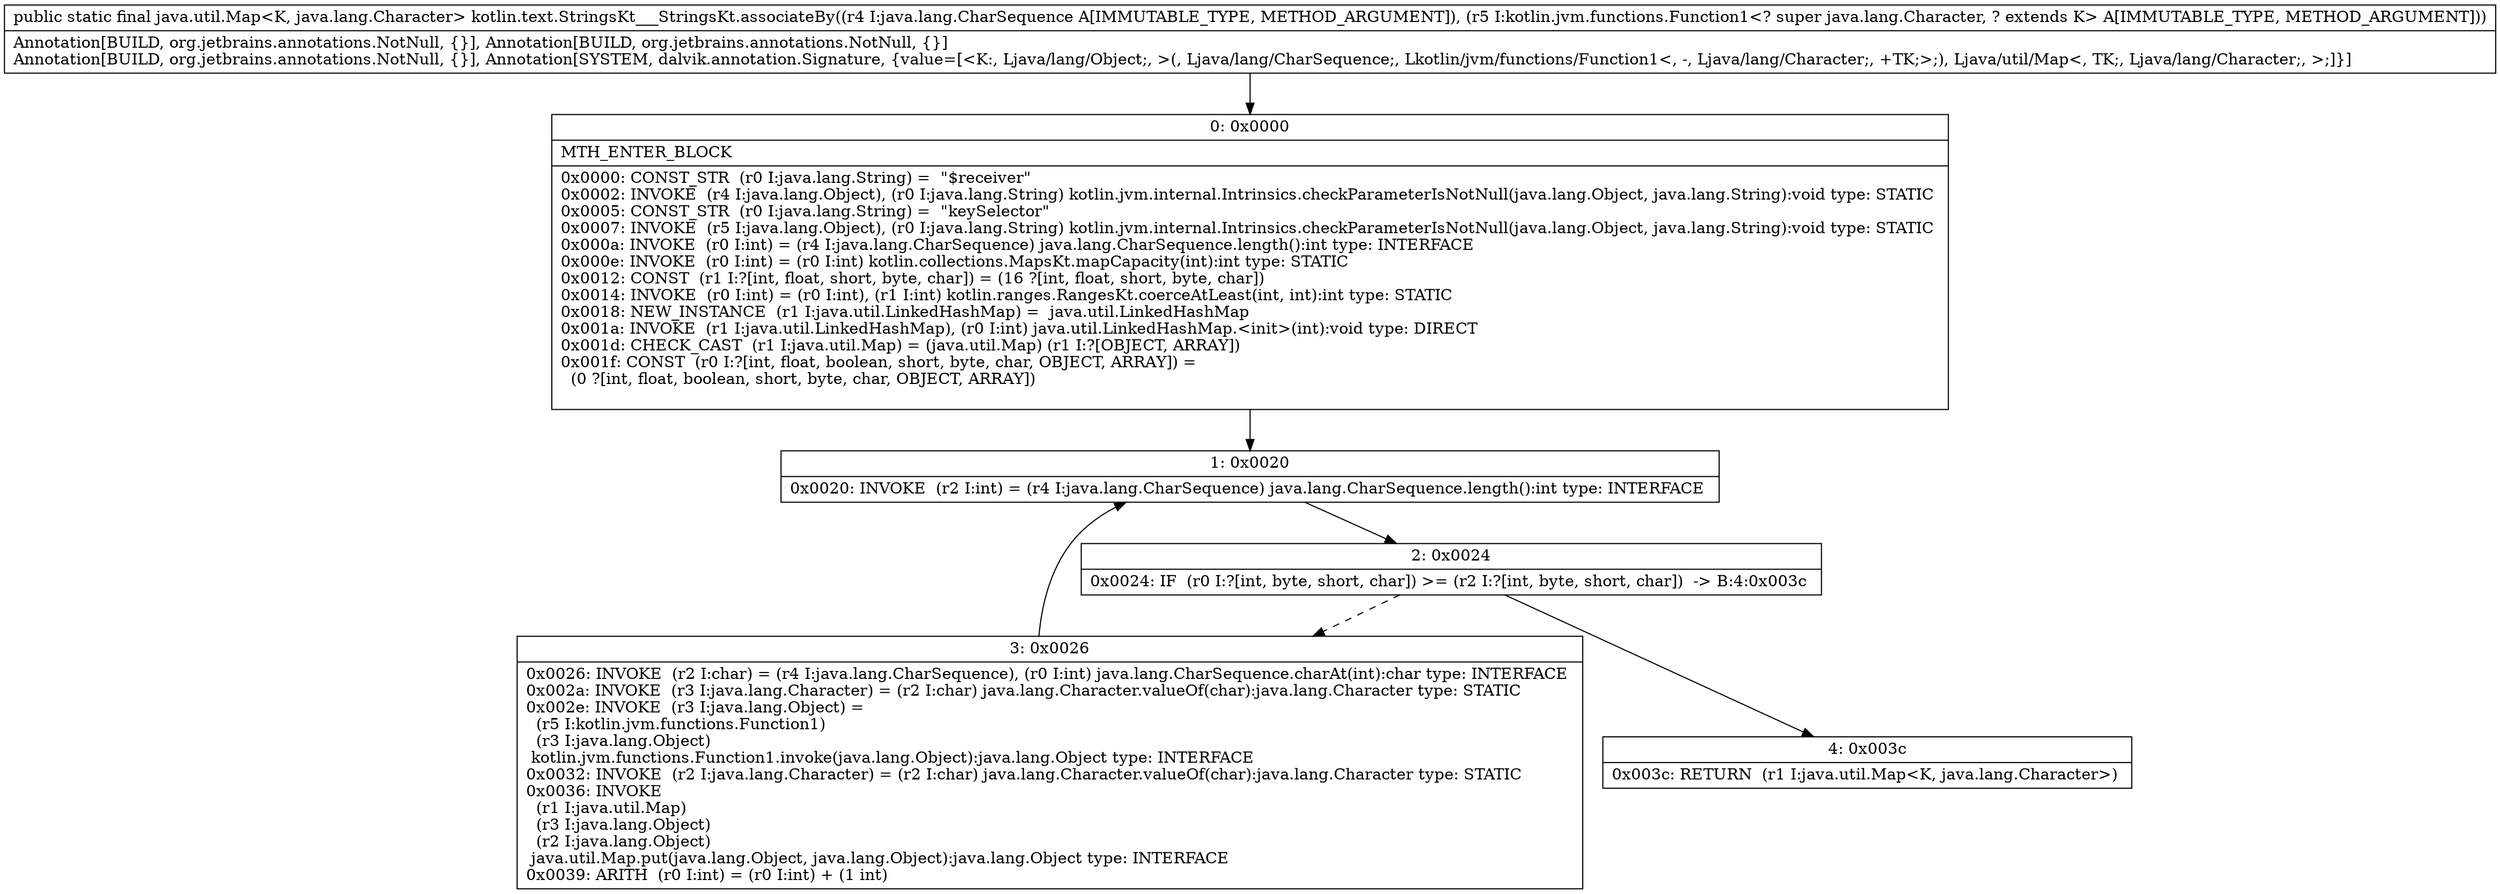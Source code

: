 digraph "CFG forkotlin.text.StringsKt___StringsKt.associateBy(Ljava\/lang\/CharSequence;Lkotlin\/jvm\/functions\/Function1;)Ljava\/util\/Map;" {
Node_0 [shape=record,label="{0\:\ 0x0000|MTH_ENTER_BLOCK\l|0x0000: CONST_STR  (r0 I:java.lang.String) =  \"$receiver\" \l0x0002: INVOKE  (r4 I:java.lang.Object), (r0 I:java.lang.String) kotlin.jvm.internal.Intrinsics.checkParameterIsNotNull(java.lang.Object, java.lang.String):void type: STATIC \l0x0005: CONST_STR  (r0 I:java.lang.String) =  \"keySelector\" \l0x0007: INVOKE  (r5 I:java.lang.Object), (r0 I:java.lang.String) kotlin.jvm.internal.Intrinsics.checkParameterIsNotNull(java.lang.Object, java.lang.String):void type: STATIC \l0x000a: INVOKE  (r0 I:int) = (r4 I:java.lang.CharSequence) java.lang.CharSequence.length():int type: INTERFACE \l0x000e: INVOKE  (r0 I:int) = (r0 I:int) kotlin.collections.MapsKt.mapCapacity(int):int type: STATIC \l0x0012: CONST  (r1 I:?[int, float, short, byte, char]) = (16 ?[int, float, short, byte, char]) \l0x0014: INVOKE  (r0 I:int) = (r0 I:int), (r1 I:int) kotlin.ranges.RangesKt.coerceAtLeast(int, int):int type: STATIC \l0x0018: NEW_INSTANCE  (r1 I:java.util.LinkedHashMap) =  java.util.LinkedHashMap \l0x001a: INVOKE  (r1 I:java.util.LinkedHashMap), (r0 I:int) java.util.LinkedHashMap.\<init\>(int):void type: DIRECT \l0x001d: CHECK_CAST  (r1 I:java.util.Map) = (java.util.Map) (r1 I:?[OBJECT, ARRAY]) \l0x001f: CONST  (r0 I:?[int, float, boolean, short, byte, char, OBJECT, ARRAY]) = \l  (0 ?[int, float, boolean, short, byte, char, OBJECT, ARRAY])\l \l}"];
Node_1 [shape=record,label="{1\:\ 0x0020|0x0020: INVOKE  (r2 I:int) = (r4 I:java.lang.CharSequence) java.lang.CharSequence.length():int type: INTERFACE \l}"];
Node_2 [shape=record,label="{2\:\ 0x0024|0x0024: IF  (r0 I:?[int, byte, short, char]) \>= (r2 I:?[int, byte, short, char])  \-\> B:4:0x003c \l}"];
Node_3 [shape=record,label="{3\:\ 0x0026|0x0026: INVOKE  (r2 I:char) = (r4 I:java.lang.CharSequence), (r0 I:int) java.lang.CharSequence.charAt(int):char type: INTERFACE \l0x002a: INVOKE  (r3 I:java.lang.Character) = (r2 I:char) java.lang.Character.valueOf(char):java.lang.Character type: STATIC \l0x002e: INVOKE  (r3 I:java.lang.Object) = \l  (r5 I:kotlin.jvm.functions.Function1)\l  (r3 I:java.lang.Object)\l kotlin.jvm.functions.Function1.invoke(java.lang.Object):java.lang.Object type: INTERFACE \l0x0032: INVOKE  (r2 I:java.lang.Character) = (r2 I:char) java.lang.Character.valueOf(char):java.lang.Character type: STATIC \l0x0036: INVOKE  \l  (r1 I:java.util.Map)\l  (r3 I:java.lang.Object)\l  (r2 I:java.lang.Object)\l java.util.Map.put(java.lang.Object, java.lang.Object):java.lang.Object type: INTERFACE \l0x0039: ARITH  (r0 I:int) = (r0 I:int) + (1 int) \l}"];
Node_4 [shape=record,label="{4\:\ 0x003c|0x003c: RETURN  (r1 I:java.util.Map\<K, java.lang.Character\>) \l}"];
MethodNode[shape=record,label="{public static final java.util.Map\<K, java.lang.Character\> kotlin.text.StringsKt___StringsKt.associateBy((r4 I:java.lang.CharSequence A[IMMUTABLE_TYPE, METHOD_ARGUMENT]), (r5 I:kotlin.jvm.functions.Function1\<? super java.lang.Character, ? extends K\> A[IMMUTABLE_TYPE, METHOD_ARGUMENT]))  | Annotation[BUILD, org.jetbrains.annotations.NotNull, \{\}], Annotation[BUILD, org.jetbrains.annotations.NotNull, \{\}]\lAnnotation[BUILD, org.jetbrains.annotations.NotNull, \{\}], Annotation[SYSTEM, dalvik.annotation.Signature, \{value=[\<K:, Ljava\/lang\/Object;, \>(, Ljava\/lang\/CharSequence;, Lkotlin\/jvm\/functions\/Function1\<, \-, Ljava\/lang\/Character;, +TK;\>;), Ljava\/util\/Map\<, TK;, Ljava\/lang\/Character;, \>;]\}]\l}"];
MethodNode -> Node_0;
Node_0 -> Node_1;
Node_1 -> Node_2;
Node_2 -> Node_3[style=dashed];
Node_2 -> Node_4;
Node_3 -> Node_1;
}

